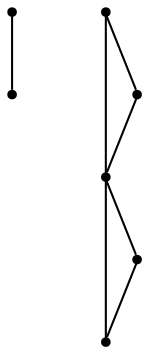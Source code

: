 graph {
  node [shape=point,comment="{\"directed\":false,\"doi\":\"10.1007/978-3-642-11805-0_10\",\"figure\":\"10 (6)\"}"]

  v0 [pos="696.2677655330924,1471.6748678034"]
  v1 [pos="696.2677655330924,1246.9682025215839"]
  v2 [pos="665.3072295521581,1285.9823550831186"]
  v3 [pos="643.6661581616069,1360.2593220103868"]
  v4 [pos="665.3072295521581,1397.3978372747247"]
  v5 [pos="578.6177765247434,1434.5363525390624"]
  v6 [pos="578.6177765247434,1323.1208703474565"]

  v0 -- v1 [id="-1",pos="696.2677655330924,1471.6748678034 696.2677655330924,1246.9682025215839 696.2677655330924,1246.9682025215839 696.2677655330924,1246.9682025215839"]
  v6 -- v5 [id="-3",pos="578.6177765247434,1323.1208703474565 578.6177765247434,1434.5363525390624 578.6177765247434,1434.5363525390624 578.6177765247434,1434.5363525390624"]
  v3 -- v6 [id="-4",pos="643.6661581616069,1360.2593220103868 578.6177765247434,1323.1208703474565 578.6177765247434,1323.1208703474565 578.6177765247434,1323.1208703474565"]
  v3 -- v5 [id="-5",pos="643.6661581616069,1360.2593220103868 578.6177765247434,1434.5363525390624 578.6177765247434,1434.5363525390624 578.6177765247434,1434.5363525390624"]
  v4 -- v3 [id="-7",pos="665.3072295521581,1397.3978372747247 643.6661581616069,1360.2593220103868 643.6661581616069,1360.2593220103868 643.6661581616069,1360.2593220103868"]
  v2 -- v4 [id="-8",pos="665.3072295521581,1285.9823550831186 665.3072295521581,1397.3978372747247 665.3072295521581,1397.3978372747247 665.3072295521581,1397.3978372747247"]
  v2 -- v3 [id="-9",pos="665.3072295521581,1285.9823550831186 643.6661581616069,1360.2593220103868 643.6661581616069,1360.2593220103868 643.6661581616069,1360.2593220103868"]
}
